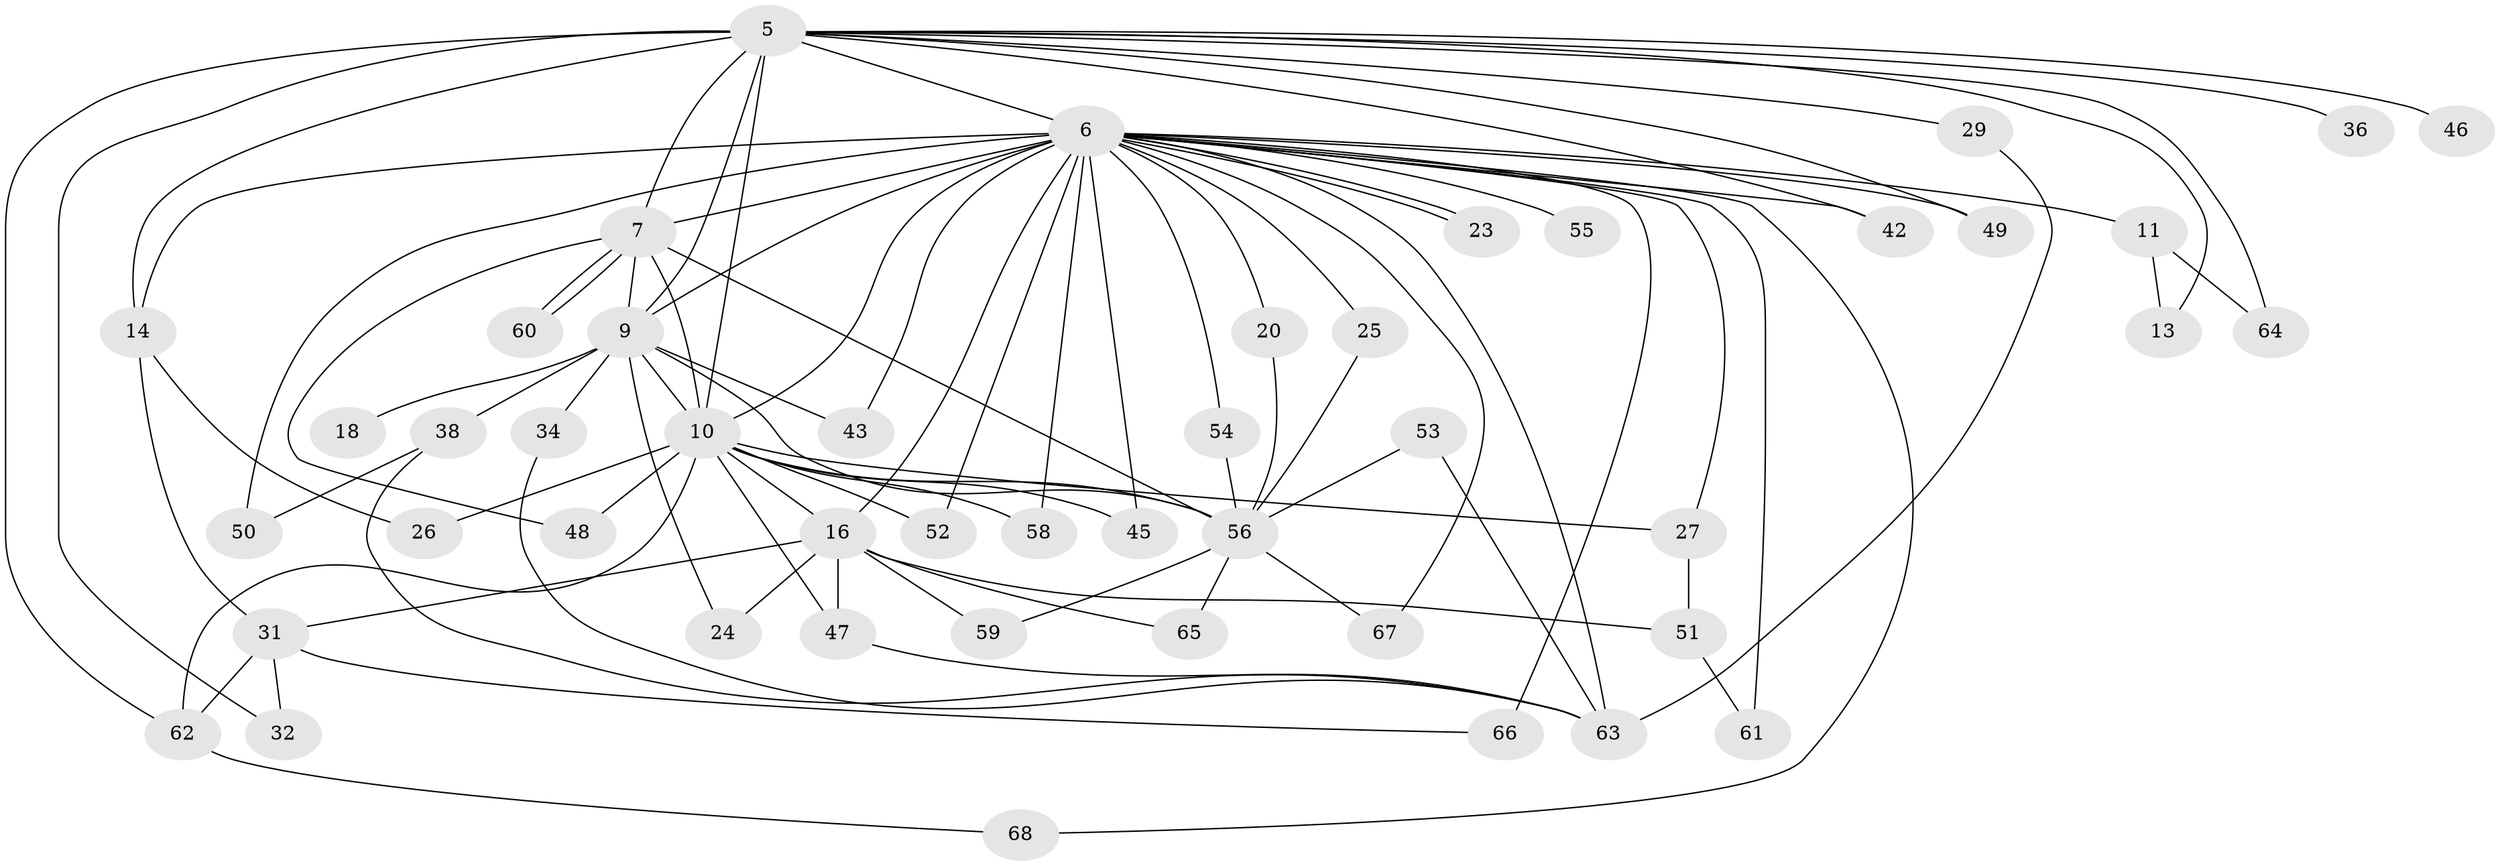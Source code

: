 // original degree distribution, {14: 0.029411764705882353, 17: 0.029411764705882353, 25: 0.014705882352941176, 12: 0.029411764705882353, 23: 0.014705882352941176, 11: 0.014705882352941176, 13: 0.014705882352941176, 4: 0.07352941176470588, 5: 0.014705882352941176, 2: 0.5588235294117647, 9: 0.014705882352941176, 8: 0.014705882352941176, 3: 0.14705882352941177, 10: 0.014705882352941176, 6: 0.014705882352941176}
// Generated by graph-tools (version 1.1) at 2025/49/03/04/25 21:49:45]
// undirected, 47 vertices, 91 edges
graph export_dot {
graph [start="1"]
  node [color=gray90,style=filled];
  5 [super="+1"];
  6 [super="+3"];
  7 [super="+4"];
  9 [super="+8"];
  10 [super="+2"];
  11;
  13;
  14;
  16 [super="+12"];
  18;
  20;
  23;
  24;
  25;
  26;
  27;
  29;
  31 [super="+22"];
  32;
  34;
  36;
  38 [super="+21"];
  42;
  43;
  45;
  46;
  47 [super="+41"];
  48;
  49;
  50;
  51;
  52;
  53;
  54;
  55;
  56 [super="+39+44+35"];
  58;
  59;
  60;
  61;
  62 [super="+40"];
  63 [super="+37"];
  64 [super="+33"];
  65;
  66 [super="+28+57"];
  67;
  68;
  5 -- 6 [weight=4];
  5 -- 7 [weight=4];
  5 -- 9 [weight=4];
  5 -- 10 [weight=4];
  5 -- 14;
  5 -- 36 [weight=2];
  5 -- 42;
  5 -- 46 [weight=2];
  5 -- 49;
  5 -- 62;
  5 -- 32;
  5 -- 13;
  5 -- 29;
  5 -- 64;
  6 -- 7 [weight=4];
  6 -- 9 [weight=4];
  6 -- 10 [weight=4];
  6 -- 11 [weight=2];
  6 -- 16 [weight=2];
  6 -- 23;
  6 -- 23;
  6 -- 52;
  6 -- 54;
  6 -- 55 [weight=2];
  6 -- 58;
  6 -- 63 [weight=4];
  6 -- 67;
  6 -- 68;
  6 -- 14;
  6 -- 20;
  6 -- 25;
  6 -- 27;
  6 -- 42;
  6 -- 43;
  6 -- 45;
  6 -- 49;
  6 -- 50;
  6 -- 61;
  6 -- 66 [weight=2];
  7 -- 9 [weight=4];
  7 -- 10 [weight=4];
  7 -- 60;
  7 -- 60;
  7 -- 48;
  7 -- 56 [weight=3];
  9 -- 10 [weight=4];
  9 -- 18 [weight=2];
  9 -- 24;
  9 -- 43;
  9 -- 34;
  9 -- 38;
  9 -- 56;
  10 -- 26;
  10 -- 27;
  10 -- 52;
  10 -- 58;
  10 -- 45;
  10 -- 48;
  10 -- 16;
  10 -- 56 [weight=2];
  10 -- 62;
  10 -- 47;
  11 -- 13;
  11 -- 64;
  14 -- 26;
  14 -- 31;
  16 -- 24;
  16 -- 31 [weight=2];
  16 -- 47;
  16 -- 51;
  16 -- 59;
  16 -- 65;
  20 -- 56;
  25 -- 56;
  27 -- 51;
  29 -- 63;
  31 -- 32;
  31 -- 66;
  31 -- 62;
  34 -- 63;
  38 -- 50;
  38 -- 63 [weight=2];
  47 -- 63;
  51 -- 61;
  53 -- 63;
  53 -- 56;
  54 -- 56;
  56 -- 59;
  56 -- 65;
  56 -- 67;
  62 -- 68;
}
